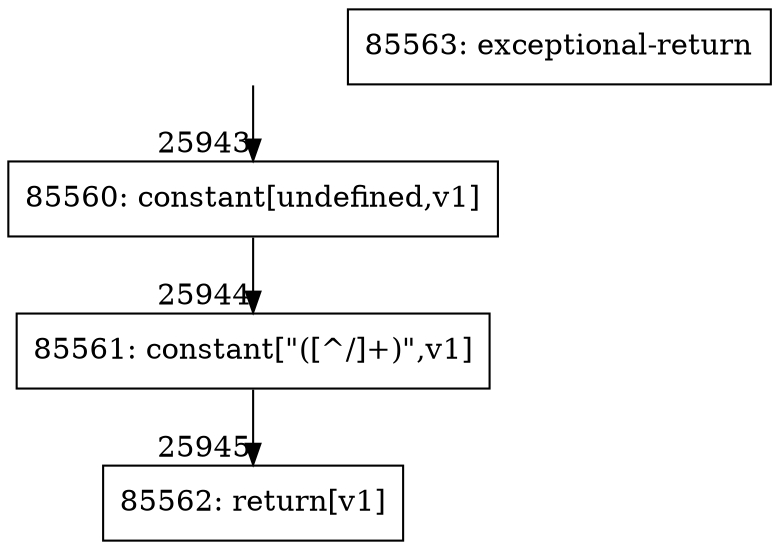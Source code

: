 digraph {
rankdir="TD"
BB_entry2273[shape=none,label=""];
BB_entry2273 -> BB25943 [tailport=s, headport=n, headlabel="    25943"]
BB25943 [shape=record label="{85560: constant[undefined,v1]}" ] 
BB25943 -> BB25944 [tailport=s, headport=n, headlabel="      25944"]
BB25944 [shape=record label="{85561: constant[\"([^/]+)\",v1]}" ] 
BB25944 -> BB25945 [tailport=s, headport=n, headlabel="      25945"]
BB25945 [shape=record label="{85562: return[v1]}" ] 
BB25946 [shape=record label="{85563: exceptional-return}" ] 
//#$~ 47536
}

